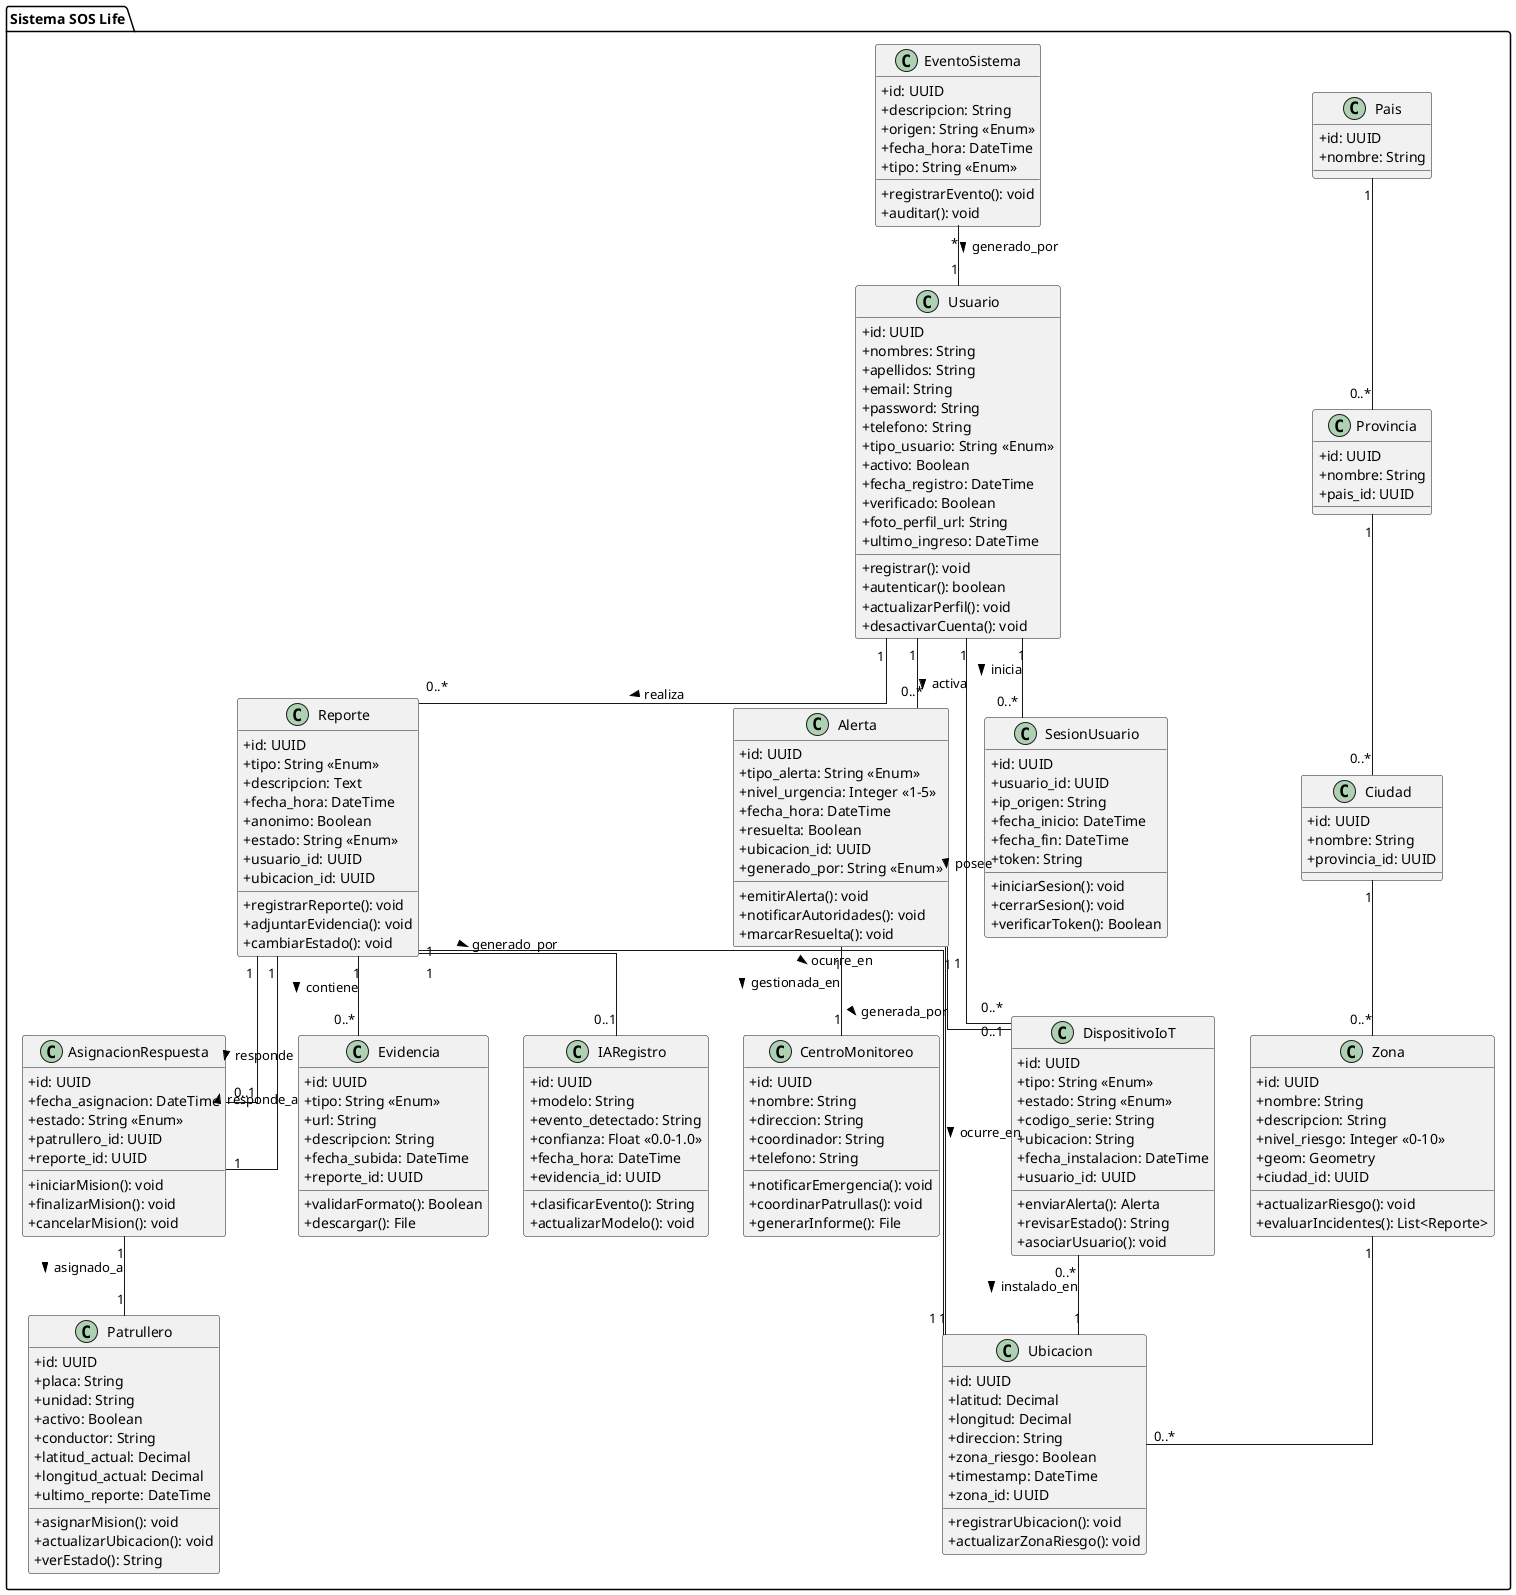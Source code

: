 @startuml

skinparam classAttributeIconSize 0
skinparam linetype ortho

package "Sistema SOS Life" {

  class Pais {
    +id: UUID
    +nombre: String
  }

  class Provincia {
    +id: UUID
    +nombre: String
    +pais_id: UUID
  }

  class Ciudad {
    +id: UUID
    +nombre: String
    +provincia_id: UUID
  }

  class Zona {
    +id: UUID
    +nombre: String
    +descripcion: String
    +nivel_riesgo: Integer <<0-10>>
    +geom: Geometry
    +ciudad_id: UUID

    +actualizarRiesgo(): void
    +evaluarIncidentes(): List<Reporte>
  }

  class Ubicacion {
    +id: UUID
    +latitud: Decimal
    +longitud: Decimal
    +direccion: String
    +zona_riesgo: Boolean
    +timestamp: DateTime
    +zona_id: UUID

    +registrarUbicacion(): void
    +actualizarZonaRiesgo(): void
  }

  class Usuario {
    +id: UUID
    +nombres: String
    +apellidos: String
    +email: String
    +password: String
    +telefono: String
    +tipo_usuario: String <<Enum>>
    +activo: Boolean
    +fecha_registro: DateTime
    +verificado: Boolean
    +foto_perfil_url: String
    +ultimo_ingreso: DateTime

    +registrar(): void
    +autenticar(): boolean
    +actualizarPerfil(): void
    +desactivarCuenta(): void
  }

  class DispositivoIoT {
    +id: UUID
    +tipo: String <<Enum>>
    +estado: String <<Enum>>
    +codigo_serie: String
    +ubicacion: String
    +fecha_instalacion: DateTime
    +usuario_id: UUID

    +enviarAlerta(): Alerta
    +revisarEstado(): String
    +asociarUsuario(): void
  }

  class Reporte {
    +id: UUID
    +tipo: String <<Enum>>
    +descripcion: Text
    +fecha_hora: DateTime
    +anonimo: Boolean
    +estado: String <<Enum>>
    +usuario_id: UUID
    +ubicacion_id: UUID

    +registrarReporte(): void
    +adjuntarEvidencia(): void
    +cambiarEstado(): void
  }

  class Alerta {
    +id: UUID
    +tipo_alerta: String <<Enum>>
    +nivel_urgencia: Integer <<1-5>>
    +fecha_hora: DateTime
    +resuelta: Boolean
    +ubicacion_id: UUID
    +generado_por: String <<Enum>>

    +emitirAlerta(): void
    +notificarAutoridades(): void
    +marcarResuelta(): void
  }

  class Evidencia {
    +id: UUID
    +tipo: String <<Enum>>
    +url: String
    +descripcion: String
    +fecha_subida: DateTime
    +reporte_id: UUID

    +validarFormato(): Boolean
    +descargar(): File
  }

  class IARegistro {
    +id: UUID
    +modelo: String
    +evento_detectado: String
    +confianza: Float <<0.0-1.0>>
    +fecha_hora: DateTime
    +evidencia_id: UUID

    +clasificarEvento(): String
    +actualizarModelo(): void
  }

  class Patrullero {
    +id: UUID
    +placa: String
    +unidad: String
    +activo: Boolean
    +conductor: String
    +latitud_actual: Decimal
    +longitud_actual: Decimal
    +ultimo_reporte: DateTime

    +asignarMision(): void
    +actualizarUbicacion(): void
    +verEstado(): String
  }

  class AsignacionRespuesta {
    +id: UUID
    +fecha_asignacion: DateTime
    +estado: String <<Enum>>
    +patrullero_id: UUID
    +reporte_id: UUID

    +iniciarMision(): void
    +finalizarMision(): void
    +cancelarMision(): void
  }

  class CentroMonitoreo {
    +id: UUID
    +nombre: String
    +direccion: String
    +coordinador: String
    +telefono: String

    +notificarEmergencia(): void
    +coordinarPatrullas(): void
    +generarInforme(): File
  }

  class EventoSistema {
    +id: UUID
    +descripcion: String
    +origen: String <<Enum>>
    +fecha_hora: DateTime
    +tipo: String <<Enum>>

    +registrarEvento(): void
    +auditar(): void
  }

  class SesionUsuario {
    +id: UUID
    +usuario_id: UUID
    +ip_origen: String
    +fecha_inicio: DateTime
    +fecha_fin: DateTime
    +token: String

    +iniciarSesion(): void
    +cerrarSesion(): void
    +verificarToken(): Boolean
  }

  Pais "1" -- "0..*" Provincia
  Provincia "1" -- "0..*" Ciudad
  Ciudad "1" -- "0..*" Zona
  Zona "1" -- "0..*" Ubicacion

  Usuario "1" -- "0..*" Reporte : realiza >
  Usuario "1" -- "0..*" DispositivoIoT : posee >
  Usuario "1" -- "0..*" Alerta : activa >
  Usuario "1" -- "0..*" SesionUsuario : inicia >

  Reporte "1" -- "0..*" Evidencia : contiene >
  Reporte "1" -- "1" Ubicacion : ocurre_en >
  Reporte "1" -- "0..1" IARegistro : generado_por >
  Reporte "1" -- "0..1" AsignacionRespuesta : responde >

  Alerta "1" -- "1" Ubicacion : ocurre_en >
  Alerta "1" -- "0..1" DispositivoIoT : generada_por >
  Alerta "1" -- "1" CentroMonitoreo : gestionada_en >

  AsignacionRespuesta "1" -- "1" Patrullero : asignado_a >
  AsignacionRespuesta "1" -- "1" Reporte : responde_a >

  DispositivoIoT "0..*" -- "1" Ubicacion : instalado_en >

  EventoSistema "*" -- "1" Usuario : generado_por >
}

@enduml
